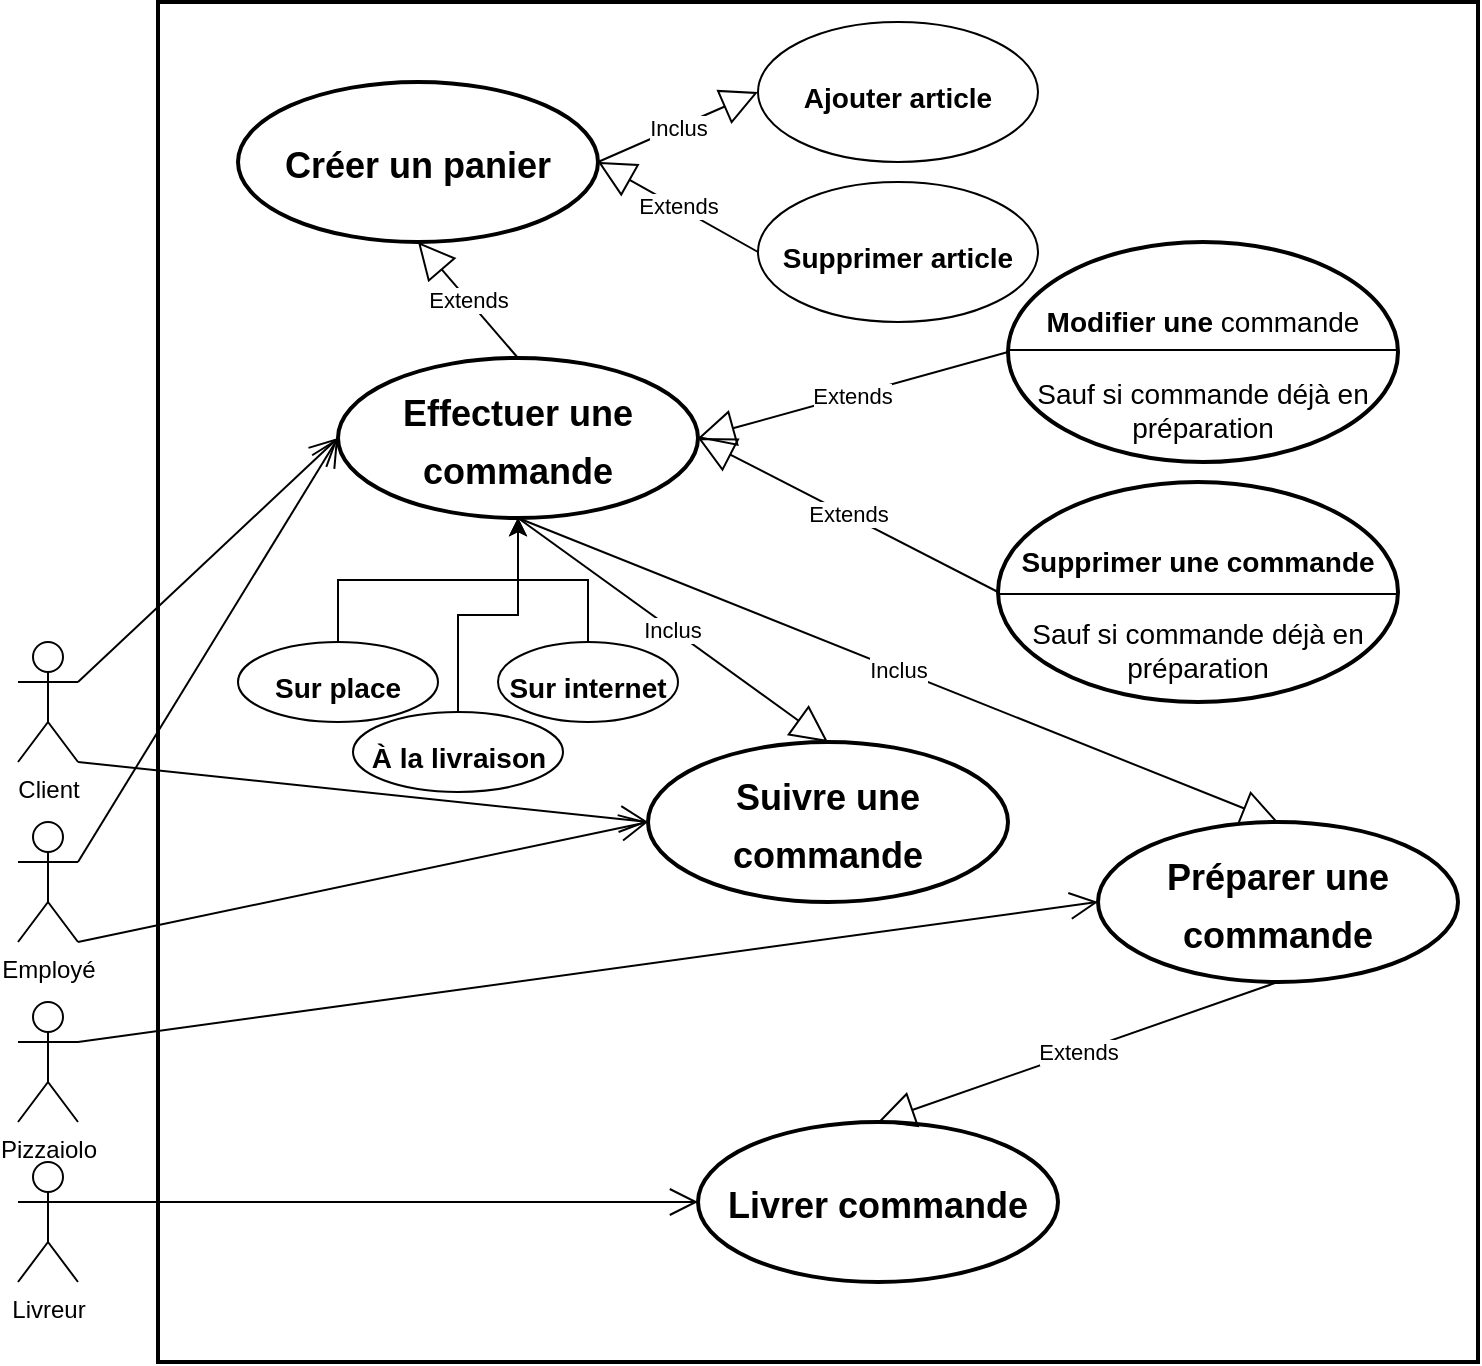 <mxfile version="14.5.3" type="device"><diagram id="9_TpCXNWJK6j4gFQdvu5" name="Page-1"><mxGraphModel dx="1296" dy="770" grid="1" gridSize="10" guides="1" tooltips="1" connect="1" arrows="1" fold="1" page="1" pageScale="1" pageWidth="827" pageHeight="1169" math="0" shadow="0"><root><mxCell id="0"/><mxCell id="1" parent="0"/><mxCell id="aARUE92ZRPWBEBXJpGKB-1" value="" style="html=1;strokeWidth=2;" vertex="1" parent="1"><mxGeometry x="110" y="80" width="660" height="680" as="geometry"/></mxCell><mxCell id="aARUE92ZRPWBEBXJpGKB-2" value="&lt;h1&gt;&lt;font style=&quot;font-size: 18px&quot;&gt;Effectuer une commande&lt;/font&gt;&lt;/h1&gt;" style="ellipse;whiteSpace=wrap;html=1;strokeWidth=2;" vertex="1" parent="1"><mxGeometry x="200" y="258" width="180" height="80" as="geometry"/></mxCell><mxCell id="aARUE92ZRPWBEBXJpGKB-47" style="edgeStyle=orthogonalEdgeStyle;rounded=0;orthogonalLoop=1;jettySize=auto;html=1;exitX=0.5;exitY=0;exitDx=0;exitDy=0;" edge="1" parent="1" source="aARUE92ZRPWBEBXJpGKB-4" target="aARUE92ZRPWBEBXJpGKB-2"><mxGeometry relative="1" as="geometry"/></mxCell><mxCell id="aARUE92ZRPWBEBXJpGKB-4" value="&lt;h1&gt;&lt;span style=&quot;font-size: 14px&quot;&gt;Sur place&lt;/span&gt;&lt;/h1&gt;" style="ellipse;whiteSpace=wrap;html=1;" vertex="1" parent="1"><mxGeometry x="150" y="400" width="100" height="40" as="geometry"/></mxCell><mxCell id="aARUE92ZRPWBEBXJpGKB-9" value="Client" style="shape=umlActor;verticalLabelPosition=bottom;verticalAlign=top;html=1;" vertex="1" parent="1"><mxGeometry x="40" y="400" width="30" height="60" as="geometry"/></mxCell><mxCell id="aARUE92ZRPWBEBXJpGKB-19" value="" style="endArrow=open;endFill=1;endSize=12;html=1;exitX=1;exitY=0.333;exitDx=0;exitDy=0;exitPerimeter=0;entryX=0;entryY=0.5;entryDx=0;entryDy=0;" edge="1" parent="1" source="aARUE92ZRPWBEBXJpGKB-9" target="aARUE92ZRPWBEBXJpGKB-2"><mxGeometry width="160" relative="1" as="geometry"><mxPoint x="100" y="370" as="sourcePoint"/><mxPoint x="420" y="440" as="targetPoint"/></mxGeometry></mxCell><mxCell id="aARUE92ZRPWBEBXJpGKB-24" value="Inclus" style="endArrow=block;endSize=16;endFill=0;html=1;exitX=1;exitY=0.5;exitDx=0;exitDy=0;entryX=0;entryY=0.5;entryDx=0;entryDy=0;" edge="1" parent="1" source="aARUE92ZRPWBEBXJpGKB-71" target="aARUE92ZRPWBEBXJpGKB-67"><mxGeometry width="160" relative="1" as="geometry"><mxPoint x="370.0" y="520" as="sourcePoint"/><mxPoint x="460.0" y="585" as="targetPoint"/></mxGeometry></mxCell><mxCell id="aARUE92ZRPWBEBXJpGKB-27" value="" style="endArrow=open;endFill=1;endSize=12;html=1;exitX=1;exitY=0.333;exitDx=0;exitDy=0;exitPerimeter=0;entryX=0;entryY=0.5;entryDx=0;entryDy=0;" edge="1" parent="1" source="aARUE92ZRPWBEBXJpGKB-63" target="aARUE92ZRPWBEBXJpGKB-78"><mxGeometry width="160" relative="1" as="geometry"><mxPoint x="90" y="270" as="sourcePoint"/><mxPoint x="550.0" y="630" as="targetPoint"/></mxGeometry></mxCell><mxCell id="aARUE92ZRPWBEBXJpGKB-48" style="edgeStyle=orthogonalEdgeStyle;rounded=0;orthogonalLoop=1;jettySize=auto;html=1;exitX=0.5;exitY=0;exitDx=0;exitDy=0;entryX=0.5;entryY=1;entryDx=0;entryDy=0;" edge="1" parent="1" source="aARUE92ZRPWBEBXJpGKB-46" target="aARUE92ZRPWBEBXJpGKB-2"><mxGeometry relative="1" as="geometry"/></mxCell><mxCell id="aARUE92ZRPWBEBXJpGKB-46" value="&lt;h1&gt;&lt;font style=&quot;font-size: 14px&quot;&gt;Sur internet&lt;/font&gt;&lt;/h1&gt;" style="ellipse;whiteSpace=wrap;html=1;" vertex="1" parent="1"><mxGeometry x="280" y="400" width="90" height="40" as="geometry"/></mxCell><mxCell id="aARUE92ZRPWBEBXJpGKB-59" value="Extends" style="endArrow=block;endSize=16;endFill=0;html=1;exitX=0;exitY=0.5;exitDx=0;exitDy=0;entryX=1;entryY=0.5;entryDx=0;entryDy=0;" edge="1" parent="1" source="aARUE92ZRPWBEBXJpGKB-68" target="aARUE92ZRPWBEBXJpGKB-71"><mxGeometry width="160" relative="1" as="geometry"><mxPoint x="540.0" y="520" as="sourcePoint"/><mxPoint x="450" y="600" as="targetPoint"/></mxGeometry></mxCell><mxCell id="aARUE92ZRPWBEBXJpGKB-60" value="Livreur" style="shape=umlActor;verticalLabelPosition=bottom;verticalAlign=top;html=1;" vertex="1" parent="1"><mxGeometry x="40" y="660" width="30" height="60" as="geometry"/></mxCell><mxCell id="aARUE92ZRPWBEBXJpGKB-63" value="Pizzaiolo" style="shape=umlActor;verticalLabelPosition=bottom;verticalAlign=top;html=1;" vertex="1" parent="1"><mxGeometry x="40" y="580" width="30" height="60" as="geometry"/></mxCell><mxCell id="aARUE92ZRPWBEBXJpGKB-67" value="&lt;h1&gt;&lt;font style=&quot;font-size: 14px&quot;&gt;Ajouter article&lt;/font&gt;&lt;/h1&gt;" style="ellipse;whiteSpace=wrap;html=1;" vertex="1" parent="1"><mxGeometry x="410" y="90" width="140" height="70" as="geometry"/></mxCell><mxCell id="aARUE92ZRPWBEBXJpGKB-68" value="&lt;h1&gt;&lt;font style=&quot;font-size: 14px&quot;&gt;Supprimer article&lt;/font&gt;&lt;/h1&gt;" style="ellipse;whiteSpace=wrap;html=1;" vertex="1" parent="1"><mxGeometry x="410" y="170" width="140" height="70" as="geometry"/></mxCell><mxCell id="aARUE92ZRPWBEBXJpGKB-70" style="edgeStyle=orthogonalEdgeStyle;rounded=0;orthogonalLoop=1;jettySize=auto;html=1;exitX=0.5;exitY=0;exitDx=0;exitDy=0;entryX=0.5;entryY=1;entryDx=0;entryDy=0;" edge="1" parent="1" source="aARUE92ZRPWBEBXJpGKB-69" target="aARUE92ZRPWBEBXJpGKB-2"><mxGeometry relative="1" as="geometry"/></mxCell><mxCell id="aARUE92ZRPWBEBXJpGKB-69" value="&lt;h1&gt;&lt;span style=&quot;font-size: 14px&quot;&gt;À la livraison&lt;/span&gt;&lt;/h1&gt;" style="ellipse;whiteSpace=wrap;html=1;" vertex="1" parent="1"><mxGeometry x="207.5" y="435" width="105" height="40" as="geometry"/></mxCell><mxCell id="aARUE92ZRPWBEBXJpGKB-71" value="&lt;h1&gt;&lt;font style=&quot;font-size: 18px&quot;&gt;Créer un panier&lt;/font&gt;&lt;/h1&gt;" style="ellipse;whiteSpace=wrap;html=1;strokeWidth=2;" vertex="1" parent="1"><mxGeometry x="150" y="120" width="180" height="80" as="geometry"/></mxCell><mxCell id="aARUE92ZRPWBEBXJpGKB-72" value="Extends" style="endArrow=block;endSize=16;endFill=0;html=1;exitX=0.5;exitY=0;exitDx=0;exitDy=0;entryX=0.5;entryY=1;entryDx=0;entryDy=0;" edge="1" parent="1" source="aARUE92ZRPWBEBXJpGKB-2" target="aARUE92ZRPWBEBXJpGKB-71"><mxGeometry width="160" relative="1" as="geometry"><mxPoint x="460.0" y="235.0" as="sourcePoint"/><mxPoint x="400.0" y="170.0" as="targetPoint"/></mxGeometry></mxCell><mxCell id="aARUE92ZRPWBEBXJpGKB-73" value="&lt;h1&gt;&lt;font style=&quot;font-size: 14px&quot;&gt;Modifier une&lt;/font&gt;&lt;span style=&quot;font-size: 14px ; font-weight: normal&quot;&gt;&amp;nbsp;commande&lt;/span&gt;&lt;/h1&gt;&lt;div&gt;&lt;span style=&quot;font-size: 14px&quot;&gt;Sauf si commande déjà en préparation&lt;/span&gt;&lt;span style=&quot;font-size: 14px ; font-weight: normal&quot;&gt;&lt;br&gt;&lt;/span&gt;&lt;/div&gt;" style="ellipse;whiteSpace=wrap;html=1;strokeWidth=2;verticalAlign=top;" vertex="1" parent="1"><mxGeometry x="535" y="200" width="195" height="110" as="geometry"/></mxCell><mxCell id="aARUE92ZRPWBEBXJpGKB-74" value="&lt;h1&gt;&lt;font style=&quot;font-size: 14px&quot;&gt;Supprimer une commande&lt;/font&gt;&lt;/h1&gt;&lt;div&gt;&lt;font style=&quot;font-size: 14px&quot;&gt;Sauf si commande déjà en préparation&lt;/font&gt;&lt;/div&gt;" style="ellipse;whiteSpace=wrap;html=1;strokeWidth=2;verticalAlign=top;" vertex="1" parent="1"><mxGeometry x="530" y="320" width="200" height="110" as="geometry"/></mxCell><mxCell id="aARUE92ZRPWBEBXJpGKB-76" value="Extends" style="endArrow=block;endSize=16;endFill=0;html=1;exitX=0;exitY=0.5;exitDx=0;exitDy=0;entryX=1;entryY=0.5;entryDx=0;entryDy=0;" edge="1" parent="1" source="aARUE92ZRPWBEBXJpGKB-73" target="aARUE92ZRPWBEBXJpGKB-2"><mxGeometry width="160" relative="1" as="geometry"><mxPoint x="420.0" y="215.0" as="sourcePoint"/><mxPoint x="340.0" y="170.0" as="targetPoint"/></mxGeometry></mxCell><mxCell id="aARUE92ZRPWBEBXJpGKB-77" value="Extends" style="endArrow=block;endSize=16;endFill=0;html=1;exitX=0;exitY=0.5;exitDx=0;exitDy=0;entryX=1;entryY=0.5;entryDx=0;entryDy=0;" edge="1" parent="1" source="aARUE92ZRPWBEBXJpGKB-74" target="aARUE92ZRPWBEBXJpGKB-2"><mxGeometry width="160" relative="1" as="geometry"><mxPoint x="510.0" y="280" as="sourcePoint"/><mxPoint x="440.0" y="300" as="targetPoint"/></mxGeometry></mxCell><mxCell id="aARUE92ZRPWBEBXJpGKB-78" value="&lt;h1&gt;&lt;font style=&quot;font-size: 18px&quot;&gt;Préparer une commande&lt;/font&gt;&lt;/h1&gt;" style="ellipse;whiteSpace=wrap;html=1;strokeWidth=2;" vertex="1" parent="1"><mxGeometry x="580" y="490" width="180" height="80" as="geometry"/></mxCell><mxCell id="aARUE92ZRPWBEBXJpGKB-80" value="" style="line;strokeWidth=1;fillColor=none;align=left;verticalAlign=middle;spacingTop=-1;spacingLeft=3;spacingRight=3;rotatable=0;labelPosition=right;points=[];portConstraint=eastwest;" vertex="1" parent="1"><mxGeometry x="535" y="250" width="195" height="8" as="geometry"/></mxCell><mxCell id="aARUE92ZRPWBEBXJpGKB-81" value="" style="line;strokeWidth=1;fillColor=none;align=left;verticalAlign=middle;spacingTop=-1;spacingLeft=3;spacingRight=3;rotatable=0;labelPosition=right;points=[];portConstraint=eastwest;" vertex="1" parent="1"><mxGeometry x="530" y="372" width="200" height="8" as="geometry"/></mxCell><mxCell id="aARUE92ZRPWBEBXJpGKB-82" value="&lt;h1&gt;&lt;font style=&quot;font-size: 18px&quot;&gt;Livrer commande&lt;/font&gt;&lt;/h1&gt;" style="ellipse;whiteSpace=wrap;html=1;strokeWidth=2;" vertex="1" parent="1"><mxGeometry x="380" y="640" width="180" height="80" as="geometry"/></mxCell><mxCell id="aARUE92ZRPWBEBXJpGKB-83" value="Inclus" style="endArrow=block;endSize=16;endFill=0;html=1;exitX=0.5;exitY=1;exitDx=0;exitDy=0;entryX=0.5;entryY=0;entryDx=0;entryDy=0;" edge="1" parent="1" source="aARUE92ZRPWBEBXJpGKB-2" target="aARUE92ZRPWBEBXJpGKB-78"><mxGeometry width="160" relative="1" as="geometry"><mxPoint x="490.0" y="490.0" as="sourcePoint"/><mxPoint x="570.0" y="455" as="targetPoint"/></mxGeometry></mxCell><mxCell id="aARUE92ZRPWBEBXJpGKB-85" value="Extends" style="endArrow=block;endSize=16;endFill=0;html=1;exitX=0.5;exitY=1;exitDx=0;exitDy=0;entryX=0.5;entryY=0;entryDx=0;entryDy=0;" edge="1" parent="1" source="aARUE92ZRPWBEBXJpGKB-78" target="aARUE92ZRPWBEBXJpGKB-82"><mxGeometry width="160" relative="1" as="geometry"><mxPoint x="545.0" y="265" as="sourcePoint"/><mxPoint x="390.0" y="308" as="targetPoint"/></mxGeometry></mxCell><mxCell id="aARUE92ZRPWBEBXJpGKB-86" value="" style="endArrow=open;endFill=1;endSize=12;html=1;exitX=1;exitY=0.333;exitDx=0;exitDy=0;exitPerimeter=0;entryX=0;entryY=0.5;entryDx=0;entryDy=0;" edge="1" parent="1" source="aARUE92ZRPWBEBXJpGKB-60" target="aARUE92ZRPWBEBXJpGKB-82"><mxGeometry width="160" relative="1" as="geometry"><mxPoint x="70" y="640" as="sourcePoint"/><mxPoint x="552.5" y="510" as="targetPoint"/></mxGeometry></mxCell><mxCell id="aARUE92ZRPWBEBXJpGKB-87" value="&lt;h1&gt;&lt;font style=&quot;font-size: 18px&quot;&gt;Suivre une commande&lt;/font&gt;&lt;/h1&gt;" style="ellipse;whiteSpace=wrap;html=1;strokeWidth=2;" vertex="1" parent="1"><mxGeometry x="355" y="450" width="180" height="80" as="geometry"/></mxCell><mxCell id="aARUE92ZRPWBEBXJpGKB-89" value="Inclus" style="endArrow=block;endSize=16;endFill=0;html=1;exitX=0.5;exitY=1;exitDx=0;exitDy=0;entryX=0.5;entryY=0;entryDx=0;entryDy=0;" edge="1" parent="1" source="aARUE92ZRPWBEBXJpGKB-2" target="aARUE92ZRPWBEBXJpGKB-87"><mxGeometry width="160" relative="1" as="geometry"><mxPoint x="340.0" y="170.0" as="sourcePoint"/><mxPoint x="420.0" y="135" as="targetPoint"/></mxGeometry></mxCell><mxCell id="aARUE92ZRPWBEBXJpGKB-90" value="" style="endArrow=open;endFill=1;endSize=12;html=1;entryX=0;entryY=0.5;entryDx=0;entryDy=0;exitX=1;exitY=1;exitDx=0;exitDy=0;exitPerimeter=0;" edge="1" parent="1" source="aARUE92ZRPWBEBXJpGKB-9" target="aARUE92ZRPWBEBXJpGKB-87"><mxGeometry width="160" relative="1" as="geometry"><mxPoint x="70" y="420" as="sourcePoint"/><mxPoint x="210.0" y="308" as="targetPoint"/></mxGeometry></mxCell><mxCell id="aARUE92ZRPWBEBXJpGKB-91" value="Employé" style="shape=umlActor;verticalLabelPosition=bottom;verticalAlign=top;html=1;" vertex="1" parent="1"><mxGeometry x="40" y="490" width="30" height="60" as="geometry"/></mxCell><mxCell id="aARUE92ZRPWBEBXJpGKB-92" value="" style="endArrow=open;endFill=1;endSize=12;html=1;exitX=1;exitY=0.333;exitDx=0;exitDy=0;exitPerimeter=0;entryX=0;entryY=0.5;entryDx=0;entryDy=0;" edge="1" parent="1" source="aARUE92ZRPWBEBXJpGKB-91" target="aARUE92ZRPWBEBXJpGKB-2"><mxGeometry width="160" relative="1" as="geometry"><mxPoint x="70" y="470" as="sourcePoint"/><mxPoint x="210.0" y="308" as="targetPoint"/></mxGeometry></mxCell><mxCell id="aARUE92ZRPWBEBXJpGKB-93" value="" style="endArrow=open;endFill=1;endSize=12;html=1;entryX=0;entryY=0.5;entryDx=0;entryDy=0;exitX=1;exitY=1;exitDx=0;exitDy=0;exitPerimeter=0;" edge="1" parent="1" source="aARUE92ZRPWBEBXJpGKB-91" target="aARUE92ZRPWBEBXJpGKB-87"><mxGeometry width="160" relative="1" as="geometry"><mxPoint x="70" y="510" as="sourcePoint"/><mxPoint x="365.0" y="500" as="targetPoint"/></mxGeometry></mxCell></root></mxGraphModel></diagram></mxfile>